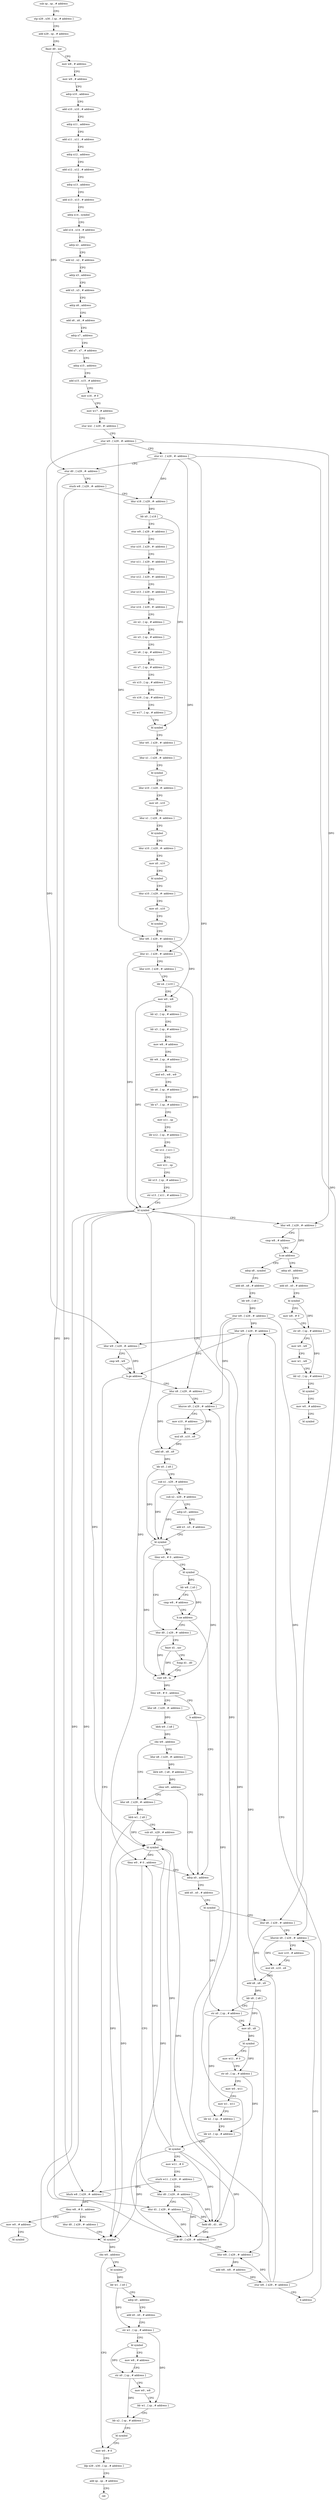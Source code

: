 digraph "func" {
"4200292" [label = "sub sp , sp , # address" ]
"4200296" [label = "stp x29 , x30 , [ sp , # address ]" ]
"4200300" [label = "add x29 , sp , # address" ]
"4200304" [label = "fmov d0 , xzr" ]
"4200308" [label = "mov w8 , # address" ]
"4200312" [label = "mov w9 , # address" ]
"4200316" [label = "adrp x10 , address" ]
"4200320" [label = "add x10 , x10 , # address" ]
"4200324" [label = "adrp x11 , address" ]
"4200328" [label = "add x11 , x11 , # address" ]
"4200332" [label = "adrp x12 , address" ]
"4200336" [label = "add x12 , x12 , # address" ]
"4200340" [label = "adrp x13 , address" ]
"4200344" [label = "add x13 , x13 , # address" ]
"4200348" [label = "adrp x14 , symbol" ]
"4200352" [label = "add x14 , x14 , # address" ]
"4200356" [label = "adrp x2 , address" ]
"4200360" [label = "add x2 , x2 , # address" ]
"4200364" [label = "adrp x3 , address" ]
"4200368" [label = "add x3 , x3 , # address" ]
"4200372" [label = "adrp x6 , address" ]
"4200376" [label = "add x6 , x6 , # address" ]
"4200380" [label = "adrp x7 , address" ]
"4200384" [label = "add x7 , x7 , # address" ]
"4200388" [label = "adrp x15 , address" ]
"4200392" [label = "add x15 , x15 , # address" ]
"4200396" [label = "mov x16 , # 0" ]
"4200400" [label = "mov w17 , # address" ]
"4200404" [label = "stur wzr , [ x29 , #- address ]" ]
"4200408" [label = "stur w0 , [ x29 , #- address ]" ]
"4200412" [label = "stur x1 , [ x29 , #- address ]" ]
"4200416" [label = "stur d0 , [ x29 , #- address ]" ]
"4200420" [label = "sturb w8 , [ x29 , #- address ]" ]
"4200424" [label = "ldur x18 , [ x29 , #- address ]" ]
"4200428" [label = "ldr x0 , [ x18 ]" ]
"4200432" [label = "stur w9 , [ x29 , #- address ]" ]
"4200436" [label = "stur x10 , [ x29 , #- address ]" ]
"4200440" [label = "stur x11 , [ x29 , #- address ]" ]
"4200444" [label = "stur x12 , [ x29 , #- address ]" ]
"4200448" [label = "stur x13 , [ x29 , #- address ]" ]
"4200452" [label = "stur x14 , [ x29 , #- address ]" ]
"4200456" [label = "str x2 , [ sp , # address ]" ]
"4200460" [label = "str x3 , [ sp , # address ]" ]
"4200464" [label = "str x6 , [ sp , # address ]" ]
"4200468" [label = "str x7 , [ sp , # address ]" ]
"4200472" [label = "str x15 , [ sp , # address ]" ]
"4200476" [label = "str x16 , [ sp , # address ]" ]
"4200480" [label = "str w17 , [ sp , # address ]" ]
"4200484" [label = "bl symbol" ]
"4200488" [label = "ldur w0 , [ x29 , #- address ]" ]
"4200492" [label = "ldur x1 , [ x29 , #- address ]" ]
"4200496" [label = "bl symbol" ]
"4200500" [label = "ldur x10 , [ x29 , #- address ]" ]
"4200504" [label = "mov x0 , x10" ]
"4200508" [label = "ldur x1 , [ x29 , #- address ]" ]
"4200512" [label = "bl symbol" ]
"4200516" [label = "ldur x10 , [ x29 , #- address ]" ]
"4200520" [label = "mov x0 , x10" ]
"4200524" [label = "bl symbol" ]
"4200528" [label = "ldur x10 , [ x29 , #- address ]" ]
"4200532" [label = "mov x0 , x10" ]
"4200536" [label = "bl symbol" ]
"4200540" [label = "ldur w8 , [ x29 , #- address ]" ]
"4200544" [label = "ldur x1 , [ x29 , #- address ]" ]
"4200548" [label = "ldur x10 , [ x29 , #- address ]" ]
"4200552" [label = "ldr x4 , [ x10 ]" ]
"4200556" [label = "mov w0 , w8" ]
"4200560" [label = "ldr x2 , [ sp , # address ]" ]
"4200564" [label = "ldr x3 , [ sp , # address ]" ]
"4200568" [label = "mov w8 , # address" ]
"4200572" [label = "ldr w9 , [ sp , # address ]" ]
"4200576" [label = "and w5 , w8 , w9" ]
"4200580" [label = "ldr x6 , [ sp , # address ]" ]
"4200584" [label = "ldr x7 , [ sp , # address ]" ]
"4200588" [label = "mov x11 , sp" ]
"4200592" [label = "ldr x12 , [ sp , # address ]" ]
"4200596" [label = "str x12 , [ x11 ]" ]
"4200600" [label = "mov x11 , sp" ]
"4200604" [label = "ldr x13 , [ sp , # address ]" ]
"4200608" [label = "str x13 , [ x11 , # address ]" ]
"4200612" [label = "bl symbol" ]
"4200616" [label = "ldur w8 , [ x29 , #- address ]" ]
"4200620" [label = "cmp w8 , # address" ]
"4200624" [label = "b.ne address" ]
"4200672" [label = "adrp x8 , symbol" ]
"4200628" [label = "adrp x0 , address" ]
"4200676" [label = "add x8 , x8 , # address" ]
"4200680" [label = "ldr w9 , [ x8 ]" ]
"4200684" [label = "stur w9 , [ x29 , #- address ]" ]
"4200688" [label = "ldur w8 , [ x29 , #- address ]" ]
"4200632" [label = "add x0 , x0 , # address" ]
"4200636" [label = "bl symbol" ]
"4200640" [label = "mov w8 , # 0" ]
"4200644" [label = "str x0 , [ sp , # address ]" ]
"4200648" [label = "mov w0 , w8" ]
"4200652" [label = "mov w1 , w8" ]
"4200656" [label = "ldr x2 , [ sp , # address ]" ]
"4200660" [label = "bl symbol" ]
"4200664" [label = "mov w0 , # address" ]
"4200668" [label = "bl symbol" ]
"4200952" [label = "ldurb w8 , [ x29 , #- address ]" ]
"4200956" [label = "tbnz w8 , # 0 , address" ]
"4200968" [label = "ldur d0 , [ x29 , #- address ]" ]
"4200960" [label = "mov w0 , # address" ]
"4200704" [label = "ldur x8 , [ x29 , #- address ]" ]
"4200708" [label = "ldursw x9 , [ x29 , #- address ]" ]
"4200712" [label = "mov x10 , # address" ]
"4200716" [label = "mul x9 , x10 , x9" ]
"4200720" [label = "add x8 , x8 , x9" ]
"4200724" [label = "ldr x0 , [ x8 ]" ]
"4200728" [label = "sub x1 , x29 , # address" ]
"4200732" [label = "sub x2 , x29 , # address" ]
"4200736" [label = "adrp x3 , address" ]
"4200740" [label = "add x3 , x3 , # address" ]
"4200744" [label = "bl symbol" ]
"4200748" [label = "tbnz w0 , # 0 , address" ]
"4200768" [label = "ldur d0 , [ x29 , #- address ]" ]
"4200752" [label = "bl symbol" ]
"4200972" [label = "bl symbol" ]
"4200976" [label = "cbz w0 , address" ]
"4201028" [label = "mov w0 , # 0" ]
"4200980" [label = "bl symbol" ]
"4200964" [label = "bl symbol" ]
"4200772" [label = "fmov d1 , xzr" ]
"4200776" [label = "fcmp d1 , d0" ]
"4200780" [label = "cset w8 , ls" ]
"4200784" [label = "tbnz w8 , # 0 , address" ]
"4200792" [label = "ldur x8 , [ x29 , #- address ]" ]
"4200788" [label = "b address" ]
"4200756" [label = "ldr w8 , [ x0 ]" ]
"4200760" [label = "cmp w8 , # address" ]
"4200764" [label = "b.ne address" ]
"4200836" [label = "adrp x0 , address" ]
"4201032" [label = "ldp x29 , x30 , [ sp , # address ]" ]
"4201036" [label = "add sp , sp , # address" ]
"4201040" [label = "ret" ]
"4200984" [label = "ldr w1 , [ x0 ]" ]
"4200988" [label = "adrp x0 , address" ]
"4200992" [label = "add x0 , x0 , # address" ]
"4200996" [label = "str w1 , [ sp , # address ]" ]
"4201000" [label = "bl symbol" ]
"4201004" [label = "mov w8 , # address" ]
"4201008" [label = "str x0 , [ sp , # address ]" ]
"4201012" [label = "mov w0 , w8" ]
"4201016" [label = "ldr w1 , [ sp , # address ]" ]
"4201020" [label = "ldr x2 , [ sp , # address ]" ]
"4201024" [label = "bl symbol" ]
"4200796" [label = "ldrb w9 , [ x8 ]" ]
"4200800" [label = "cbz w9 , address" ]
"4200816" [label = "ldur x8 , [ x29 , #- address ]" ]
"4200804" [label = "ldur x8 , [ x29 , #- address ]" ]
"4200840" [label = "add x0 , x0 , # address" ]
"4200844" [label = "bl symbol" ]
"4200848" [label = "ldur x8 , [ x29 , #- address ]" ]
"4200852" [label = "ldursw x9 , [ x29 , #- address ]" ]
"4200856" [label = "mov x10 , # address" ]
"4200860" [label = "mul x9 , x10 , x9" ]
"4200864" [label = "add x8 , x8 , x9" ]
"4200868" [label = "ldr x8 , [ x8 ]" ]
"4200872" [label = "str x0 , [ sp , # address ]" ]
"4200876" [label = "mov x0 , x8" ]
"4200880" [label = "bl symbol" ]
"4200884" [label = "mov w11 , # 0" ]
"4200888" [label = "str x0 , [ sp , # address ]" ]
"4200892" [label = "mov w0 , w11" ]
"4200896" [label = "mov w1 , w11" ]
"4200900" [label = "ldr x2 , [ sp , # address ]" ]
"4200904" [label = "ldr x3 , [ sp , # address ]" ]
"4200908" [label = "bl symbol" ]
"4200912" [label = "mov w11 , # 0" ]
"4200916" [label = "sturb w11 , [ x29 , #- address ]" ]
"4200920" [label = "ldur d0 , [ x29 , #- address ]" ]
"4200820" [label = "ldrb w1 , [ x8 ]" ]
"4200824" [label = "sub x0 , x29 , # address" ]
"4200828" [label = "bl symbol" ]
"4200832" [label = "tbnz w0 , # 0 , address" ]
"4200808" [label = "ldrb w9 , [ x8 , # address ]" ]
"4200812" [label = "cbnz w9 , address" ]
"4200692" [label = "ldur w9 , [ x29 , #- address ]" ]
"4200696" [label = "cmp w8 , w9" ]
"4200700" [label = "b.ge address" ]
"4200924" [label = "ldur d1 , [ x29 , #- address ]" ]
"4200928" [label = "fadd d0 , d1 , d0" ]
"4200932" [label = "stur d0 , [ x29 , #- address ]" ]
"4200936" [label = "ldur w8 , [ x29 , #- address ]" ]
"4200940" [label = "add w8 , w8 , # address" ]
"4200944" [label = "stur w8 , [ x29 , #- address ]" ]
"4200948" [label = "b address" ]
"4200292" -> "4200296" [ label = "CFG" ]
"4200296" -> "4200300" [ label = "CFG" ]
"4200300" -> "4200304" [ label = "CFG" ]
"4200304" -> "4200308" [ label = "CFG" ]
"4200304" -> "4200416" [ label = "DFG" ]
"4200308" -> "4200312" [ label = "CFG" ]
"4200312" -> "4200316" [ label = "CFG" ]
"4200316" -> "4200320" [ label = "CFG" ]
"4200320" -> "4200324" [ label = "CFG" ]
"4200324" -> "4200328" [ label = "CFG" ]
"4200328" -> "4200332" [ label = "CFG" ]
"4200332" -> "4200336" [ label = "CFG" ]
"4200336" -> "4200340" [ label = "CFG" ]
"4200340" -> "4200344" [ label = "CFG" ]
"4200344" -> "4200348" [ label = "CFG" ]
"4200348" -> "4200352" [ label = "CFG" ]
"4200352" -> "4200356" [ label = "CFG" ]
"4200356" -> "4200360" [ label = "CFG" ]
"4200360" -> "4200364" [ label = "CFG" ]
"4200364" -> "4200368" [ label = "CFG" ]
"4200368" -> "4200372" [ label = "CFG" ]
"4200372" -> "4200376" [ label = "CFG" ]
"4200376" -> "4200380" [ label = "CFG" ]
"4200380" -> "4200384" [ label = "CFG" ]
"4200384" -> "4200388" [ label = "CFG" ]
"4200388" -> "4200392" [ label = "CFG" ]
"4200392" -> "4200396" [ label = "CFG" ]
"4200396" -> "4200400" [ label = "CFG" ]
"4200400" -> "4200404" [ label = "CFG" ]
"4200404" -> "4200408" [ label = "CFG" ]
"4200408" -> "4200412" [ label = "CFG" ]
"4200408" -> "4200540" [ label = "DFG" ]
"4200408" -> "4200616" [ label = "DFG" ]
"4200408" -> "4200692" [ label = "DFG" ]
"4200412" -> "4200416" [ label = "CFG" ]
"4200412" -> "4200424" [ label = "DFG" ]
"4200412" -> "4200544" [ label = "DFG" ]
"4200412" -> "4200704" [ label = "DFG" ]
"4200412" -> "4200848" [ label = "DFG" ]
"4200416" -> "4200420" [ label = "CFG" ]
"4200416" -> "4200924" [ label = "DFG" ]
"4200420" -> "4200424" [ label = "CFG" ]
"4200420" -> "4200952" [ label = "DFG" ]
"4200424" -> "4200428" [ label = "DFG" ]
"4200428" -> "4200432" [ label = "CFG" ]
"4200428" -> "4200484" [ label = "DFG" ]
"4200432" -> "4200436" [ label = "CFG" ]
"4200436" -> "4200440" [ label = "CFG" ]
"4200440" -> "4200444" [ label = "CFG" ]
"4200444" -> "4200448" [ label = "CFG" ]
"4200448" -> "4200452" [ label = "CFG" ]
"4200452" -> "4200456" [ label = "CFG" ]
"4200456" -> "4200460" [ label = "CFG" ]
"4200460" -> "4200464" [ label = "CFG" ]
"4200464" -> "4200468" [ label = "CFG" ]
"4200468" -> "4200472" [ label = "CFG" ]
"4200472" -> "4200476" [ label = "CFG" ]
"4200476" -> "4200480" [ label = "CFG" ]
"4200480" -> "4200484" [ label = "CFG" ]
"4200484" -> "4200488" [ label = "CFG" ]
"4200488" -> "4200492" [ label = "CFG" ]
"4200492" -> "4200496" [ label = "CFG" ]
"4200496" -> "4200500" [ label = "CFG" ]
"4200500" -> "4200504" [ label = "CFG" ]
"4200504" -> "4200508" [ label = "CFG" ]
"4200508" -> "4200512" [ label = "CFG" ]
"4200512" -> "4200516" [ label = "CFG" ]
"4200516" -> "4200520" [ label = "CFG" ]
"4200520" -> "4200524" [ label = "CFG" ]
"4200524" -> "4200528" [ label = "CFG" ]
"4200528" -> "4200532" [ label = "CFG" ]
"4200532" -> "4200536" [ label = "CFG" ]
"4200536" -> "4200540" [ label = "CFG" ]
"4200540" -> "4200544" [ label = "CFG" ]
"4200540" -> "4200556" [ label = "DFG" ]
"4200544" -> "4200548" [ label = "CFG" ]
"4200544" -> "4200612" [ label = "DFG" ]
"4200548" -> "4200552" [ label = "CFG" ]
"4200552" -> "4200556" [ label = "CFG" ]
"4200552" -> "4200612" [ label = "DFG" ]
"4200556" -> "4200560" [ label = "CFG" ]
"4200556" -> "4200612" [ label = "DFG" ]
"4200560" -> "4200564" [ label = "CFG" ]
"4200564" -> "4200568" [ label = "CFG" ]
"4200568" -> "4200572" [ label = "CFG" ]
"4200572" -> "4200576" [ label = "CFG" ]
"4200576" -> "4200580" [ label = "CFG" ]
"4200580" -> "4200584" [ label = "CFG" ]
"4200584" -> "4200588" [ label = "CFG" ]
"4200588" -> "4200592" [ label = "CFG" ]
"4200592" -> "4200596" [ label = "CFG" ]
"4200596" -> "4200600" [ label = "CFG" ]
"4200600" -> "4200604" [ label = "CFG" ]
"4200604" -> "4200608" [ label = "CFG" ]
"4200608" -> "4200612" [ label = "CFG" ]
"4200612" -> "4200616" [ label = "CFG" ]
"4200612" -> "4200972" [ label = "DFG" ]
"4200612" -> "4200832" [ label = "DFG" ]
"4200612" -> "4200828" [ label = "DFG" ]
"4200612" -> "4200928" [ label = "DFG" ]
"4200612" -> "4200932" [ label = "DFG" ]
"4200616" -> "4200620" [ label = "CFG" ]
"4200616" -> "4200624" [ label = "DFG" ]
"4200620" -> "4200624" [ label = "CFG" ]
"4200624" -> "4200672" [ label = "CFG" ]
"4200624" -> "4200628" [ label = "CFG" ]
"4200672" -> "4200676" [ label = "CFG" ]
"4200628" -> "4200632" [ label = "CFG" ]
"4200676" -> "4200680" [ label = "CFG" ]
"4200680" -> "4200684" [ label = "DFG" ]
"4200684" -> "4200688" [ label = "DFG" ]
"4200684" -> "4200708" [ label = "DFG" ]
"4200684" -> "4200852" [ label = "DFG" ]
"4200684" -> "4200936" [ label = "DFG" ]
"4200688" -> "4200692" [ label = "CFG" ]
"4200688" -> "4200700" [ label = "DFG" ]
"4200632" -> "4200636" [ label = "CFG" ]
"4200636" -> "4200640" [ label = "CFG" ]
"4200636" -> "4200644" [ label = "DFG" ]
"4200640" -> "4200644" [ label = "CFG" ]
"4200644" -> "4200648" [ label = "CFG" ]
"4200644" -> "4200656" [ label = "DFG" ]
"4200648" -> "4200652" [ label = "CFG" ]
"4200652" -> "4200656" [ label = "CFG" ]
"4200656" -> "4200660" [ label = "CFG" ]
"4200660" -> "4200664" [ label = "CFG" ]
"4200664" -> "4200668" [ label = "CFG" ]
"4200952" -> "4200956" [ label = "DFG" ]
"4200956" -> "4200968" [ label = "CFG" ]
"4200956" -> "4200960" [ label = "CFG" ]
"4200968" -> "4200972" [ label = "CFG" ]
"4200960" -> "4200964" [ label = "CFG" ]
"4200704" -> "4200708" [ label = "CFG" ]
"4200704" -> "4200720" [ label = "DFG" ]
"4200708" -> "4200712" [ label = "CFG" ]
"4200708" -> "4200716" [ label = "DFG" ]
"4200712" -> "4200716" [ label = "CFG" ]
"4200716" -> "4200720" [ label = "DFG" ]
"4200720" -> "4200724" [ label = "DFG" ]
"4200724" -> "4200728" [ label = "CFG" ]
"4200724" -> "4200744" [ label = "DFG" ]
"4200728" -> "4200732" [ label = "CFG" ]
"4200728" -> "4200744" [ label = "DFG" ]
"4200732" -> "4200736" [ label = "CFG" ]
"4200732" -> "4200744" [ label = "DFG" ]
"4200736" -> "4200740" [ label = "CFG" ]
"4200740" -> "4200744" [ label = "CFG" ]
"4200744" -> "4200748" [ label = "DFG" ]
"4200744" -> "4200780" [ label = "DFG" ]
"4200748" -> "4200768" [ label = "CFG" ]
"4200748" -> "4200752" [ label = "CFG" ]
"4200768" -> "4200772" [ label = "CFG" ]
"4200768" -> "4200780" [ label = "DFG" ]
"4200752" -> "4200756" [ label = "DFG" ]
"4200752" -> "4200780" [ label = "DFG" ]
"4200972" -> "4200976" [ label = "DFG" ]
"4200976" -> "4201028" [ label = "CFG" ]
"4200976" -> "4200980" [ label = "CFG" ]
"4201028" -> "4201032" [ label = "CFG" ]
"4200980" -> "4200984" [ label = "DFG" ]
"4200772" -> "4200776" [ label = "CFG" ]
"4200772" -> "4200780" [ label = "DFG" ]
"4200776" -> "4200780" [ label = "CFG" ]
"4200780" -> "4200784" [ label = "DFG" ]
"4200784" -> "4200792" [ label = "CFG" ]
"4200784" -> "4200788" [ label = "CFG" ]
"4200792" -> "4200796" [ label = "DFG" ]
"4200788" -> "4200836" [ label = "CFG" ]
"4200756" -> "4200760" [ label = "CFG" ]
"4200756" -> "4200764" [ label = "DFG" ]
"4200760" -> "4200764" [ label = "CFG" ]
"4200764" -> "4200836" [ label = "CFG" ]
"4200764" -> "4200768" [ label = "CFG" ]
"4200836" -> "4200840" [ label = "CFG" ]
"4201032" -> "4201036" [ label = "CFG" ]
"4201036" -> "4201040" [ label = "CFG" ]
"4200984" -> "4200988" [ label = "CFG" ]
"4200984" -> "4200996" [ label = "DFG" ]
"4200988" -> "4200992" [ label = "CFG" ]
"4200992" -> "4200996" [ label = "CFG" ]
"4200996" -> "4201000" [ label = "CFG" ]
"4200996" -> "4201016" [ label = "DFG" ]
"4201000" -> "4201004" [ label = "CFG" ]
"4201000" -> "4201008" [ label = "DFG" ]
"4201004" -> "4201008" [ label = "CFG" ]
"4201008" -> "4201012" [ label = "CFG" ]
"4201008" -> "4201020" [ label = "DFG" ]
"4201012" -> "4201016" [ label = "CFG" ]
"4201016" -> "4201020" [ label = "CFG" ]
"4201020" -> "4201024" [ label = "CFG" ]
"4201024" -> "4201028" [ label = "CFG" ]
"4200796" -> "4200800" [ label = "DFG" ]
"4200800" -> "4200816" [ label = "CFG" ]
"4200800" -> "4200804" [ label = "CFG" ]
"4200816" -> "4200820" [ label = "DFG" ]
"4200804" -> "4200808" [ label = "DFG" ]
"4200840" -> "4200844" [ label = "CFG" ]
"4200844" -> "4200848" [ label = "CFG" ]
"4200844" -> "4200872" [ label = "DFG" ]
"4200848" -> "4200852" [ label = "CFG" ]
"4200848" -> "4200864" [ label = "DFG" ]
"4200852" -> "4200856" [ label = "CFG" ]
"4200852" -> "4200860" [ label = "DFG" ]
"4200856" -> "4200860" [ label = "CFG" ]
"4200860" -> "4200864" [ label = "DFG" ]
"4200864" -> "4200868" [ label = "DFG" ]
"4200868" -> "4200872" [ label = "CFG" ]
"4200868" -> "4200876" [ label = "DFG" ]
"4200872" -> "4200876" [ label = "CFG" ]
"4200872" -> "4200900" [ label = "DFG" ]
"4200876" -> "4200880" [ label = "DFG" ]
"4200880" -> "4200884" [ label = "CFG" ]
"4200880" -> "4200888" [ label = "DFG" ]
"4200884" -> "4200888" [ label = "CFG" ]
"4200888" -> "4200892" [ label = "CFG" ]
"4200888" -> "4200904" [ label = "DFG" ]
"4200892" -> "4200896" [ label = "CFG" ]
"4200896" -> "4200900" [ label = "CFG" ]
"4200900" -> "4200904" [ label = "CFG" ]
"4200904" -> "4200908" [ label = "CFG" ]
"4200908" -> "4200912" [ label = "CFG" ]
"4200908" -> "4200972" [ label = "DFG" ]
"4200908" -> "4200832" [ label = "DFG" ]
"4200908" -> "4200828" [ label = "DFG" ]
"4200908" -> "4200928" [ label = "DFG" ]
"4200908" -> "4200932" [ label = "DFG" ]
"4200912" -> "4200916" [ label = "CFG" ]
"4200916" -> "4200920" [ label = "CFG" ]
"4200916" -> "4200952" [ label = "DFG" ]
"4200920" -> "4200924" [ label = "CFG" ]
"4200920" -> "4200928" [ label = "DFG" ]
"4200920" -> "4200932" [ label = "DFG" ]
"4200820" -> "4200824" [ label = "CFG" ]
"4200820" -> "4200972" [ label = "DFG" ]
"4200820" -> "4200828" [ label = "DFG" ]
"4200824" -> "4200828" [ label = "DFG" ]
"4200828" -> "4200832" [ label = "DFG" ]
"4200828" -> "4200928" [ label = "DFG" ]
"4200828" -> "4200932" [ label = "DFG" ]
"4200828" -> "4200972" [ label = "DFG" ]
"4200832" -> "4200920" [ label = "CFG" ]
"4200832" -> "4200836" [ label = "CFG" ]
"4200808" -> "4200812" [ label = "DFG" ]
"4200812" -> "4200836" [ label = "CFG" ]
"4200812" -> "4200816" [ label = "CFG" ]
"4200692" -> "4200696" [ label = "CFG" ]
"4200692" -> "4200700" [ label = "DFG" ]
"4200696" -> "4200700" [ label = "CFG" ]
"4200700" -> "4200952" [ label = "CFG" ]
"4200700" -> "4200704" [ label = "CFG" ]
"4200924" -> "4200928" [ label = "DFG" ]
"4200928" -> "4200932" [ label = "DFG" ]
"4200932" -> "4200936" [ label = "CFG" ]
"4200932" -> "4200924" [ label = "DFG" ]
"4200936" -> "4200940" [ label = "DFG" ]
"4200940" -> "4200944" [ label = "DFG" ]
"4200944" -> "4200948" [ label = "CFG" ]
"4200944" -> "4200688" [ label = "DFG" ]
"4200944" -> "4200708" [ label = "DFG" ]
"4200944" -> "4200852" [ label = "DFG" ]
"4200944" -> "4200936" [ label = "DFG" ]
"4200948" -> "4200688" [ label = "CFG" ]
}
